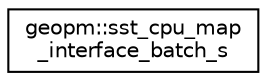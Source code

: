 digraph "Graphical Class Hierarchy"
{
 // LATEX_PDF_SIZE
  edge [fontname="Helvetica",fontsize="10",labelfontname="Helvetica",labelfontsize="10"];
  node [fontname="Helvetica",fontsize="10",shape=record];
  rankdir="LR";
  Node0 [label="geopm::sst_cpu_map\l_interface_batch_s",height=0.2,width=0.4,color="black", fillcolor="white", style="filled",URL="$structgeopm_1_1sst__cpu__map__interface__batch__s.html",tooltip=" "];
}
